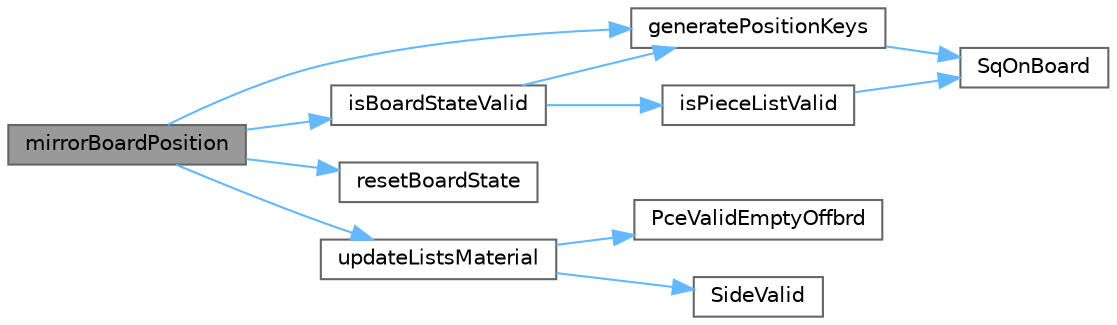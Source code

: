 digraph "mirrorBoardPosition"
{
 // INTERACTIVE_SVG=YES
 // LATEX_PDF_SIZE
  bgcolor="transparent";
  edge [fontname=Helvetica,fontsize=10,labelfontname=Helvetica,labelfontsize=10];
  node [fontname=Helvetica,fontsize=10,shape=box,height=0.2,width=0.4];
  rankdir="LR";
  Node1 [id="Node000001",label="mirrorBoardPosition",height=0.2,width=0.4,color="gray40", fillcolor="grey60", style="filled", fontcolor="black",tooltip="Flip the board vertically, swapping colors and positions."];
  Node1 -> Node2 [id="edge1_Node000001_Node000002",color="steelblue1",style="solid",tooltip=" "];
  Node2 [id="Node000002",label="generatePositionKeys",height=0.2,width=0.4,color="grey40", fillcolor="white", style="filled",URL="$hash__keys_8cpp.html#a8c1832e1dfd853cce944ddd2df57dd53",tooltip="Generates a Zobrist hash key for the given board position."];
  Node2 -> Node3 [id="edge2_Node000002_Node000003",color="steelblue1",style="solid",tooltip=" "];
  Node3 [id="Node000003",label="SqOnBoard",height=0.2,width=0.4,color="grey40", fillcolor="white", style="filled",URL="$validate_8cpp.html#ad5a569564ef016ed02a4fef23d89d9c4",tooltip="Checks if a given square index refers to a valid on-board square."];
  Node1 -> Node4 [id="edge3_Node000001_Node000004",color="steelblue1",style="solid",tooltip=" "];
  Node4 [id="Node000004",label="isBoardStateValid",height=0.2,width=0.4,color="grey40", fillcolor="white", style="filled",URL="$board_8cpp.html#a27f071824f45c724e8ddd02c72b39871",tooltip="Performs a full internal consistency check of the board state."];
  Node4 -> Node2 [id="edge4_Node000004_Node000002",color="steelblue1",style="solid",tooltip=" "];
  Node4 -> Node5 [id="edge5_Node000004_Node000005",color="steelblue1",style="solid",tooltip=" "];
  Node5 [id="Node000005",label="isPieceListValid",height=0.2,width=0.4,color="grey40", fillcolor="white", style="filled",URL="$board_8cpp.html#addbaf4fbab51f8032e0e7aabbffeab96",tooltip="Validate that piece list array is consistent with board state."];
  Node5 -> Node3 [id="edge6_Node000005_Node000003",color="steelblue1",style="solid",tooltip=" "];
  Node1 -> Node6 [id="edge7_Node000001_Node000006",color="steelblue1",style="solid",tooltip=" "];
  Node6 [id="Node000006",label="resetBoardState",height=0.2,width=0.4,color="grey40", fillcolor="white", style="filled",URL="$board_8cpp.html#a450b9988728615700e2d0677aa92d871",tooltip="Reset board to empty state."];
  Node1 -> Node7 [id="edge8_Node000001_Node000007",color="steelblue1",style="solid",tooltip=" "];
  Node7 [id="Node000007",label="updateListsMaterial",height=0.2,width=0.4,color="grey40", fillcolor="white", style="filled",URL="$board_8cpp.html#ac392f2ff8c0f063425f09403c43d4cc5",tooltip="Update piece lists, material counts, and pawn bitboards from scratch."];
  Node7 -> Node8 [id="edge9_Node000007_Node000008",color="steelblue1",style="solid",tooltip=" "];
  Node8 [id="Node000008",label="PceValidEmptyOffbrd",height=0.2,width=0.4,color="grey40", fillcolor="white", style="filled",URL="$validate_8cpp.html#aac5a1baab60b7b72d85de73be258f91b",tooltip="Checks if the given piece code is empty, valid, or OFFBOARD."];
  Node7 -> Node9 [id="edge10_Node000007_Node000009",color="steelblue1",style="solid",tooltip=" "];
  Node9 [id="Node000009",label="SideValid",height=0.2,width=0.4,color="grey40", fillcolor="white", style="filled",URL="$validate_8cpp.html#ad7a2e012bffa6db3df97e7742c9d731d",tooltip="Checks if the given side identifier is valid."];
}
